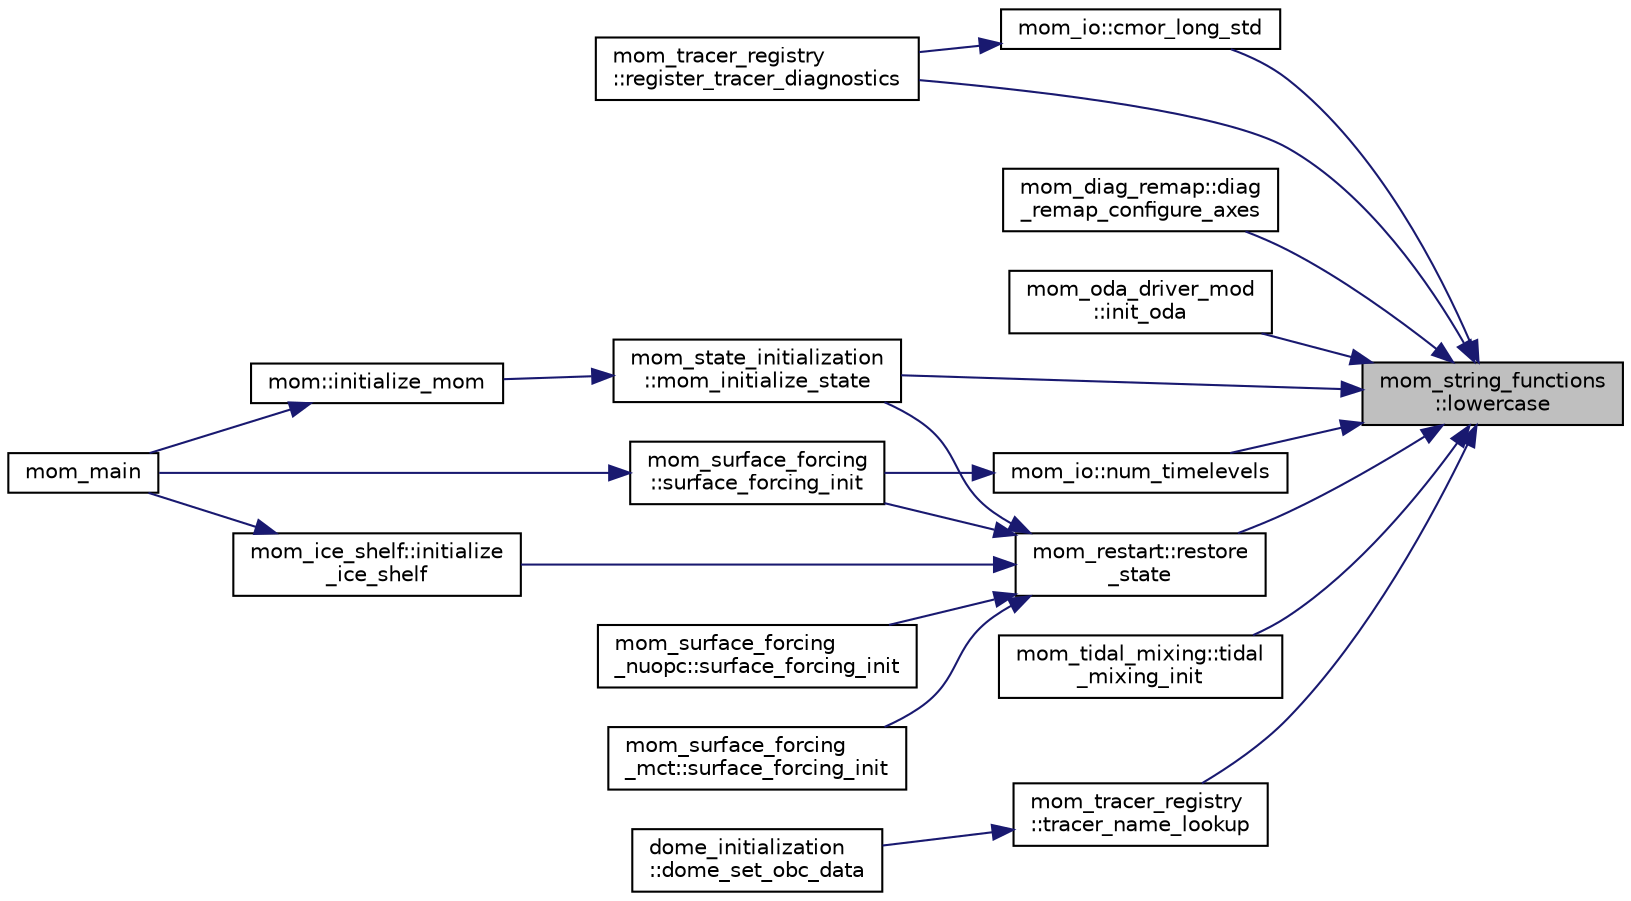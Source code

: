 digraph "mom_string_functions::lowercase"
{
 // INTERACTIVE_SVG=YES
 // LATEX_PDF_SIZE
  edge [fontname="Helvetica",fontsize="10",labelfontname="Helvetica",labelfontsize="10"];
  node [fontname="Helvetica",fontsize="10",shape=record];
  rankdir="RL";
  Node1 [label="mom_string_functions\l::lowercase",height=0.2,width=0.4,color="black", fillcolor="grey75", style="filled", fontcolor="black",tooltip="Return a string in which all uppercase letters have been replaced by their lowercase counterparts."];
  Node1 -> Node2 [dir="back",color="midnightblue",fontsize="10",style="solid",fontname="Helvetica"];
  Node2 [label="mom_io::cmor_long_std",height=0.2,width=0.4,color="black", fillcolor="white", style="filled",URL="$namespacemom__io.html#ab4558f715ee39149cfe675832b7fa99d",tooltip="This function returns the CMOR standard name given a CMOR longname, based on the standard pattern of ..."];
  Node2 -> Node3 [dir="back",color="midnightblue",fontsize="10",style="solid",fontname="Helvetica"];
  Node3 [label="mom_tracer_registry\l::register_tracer_diagnostics",height=0.2,width=0.4,color="black", fillcolor="white", style="filled",URL="$namespacemom__tracer__registry.html#ac11b2e622e1faf6667d2203854203643",tooltip="register_tracer_diagnostics does a set of register_diag_field calls for any previously registered in ..."];
  Node1 -> Node4 [dir="back",color="midnightblue",fontsize="10",style="solid",fontname="Helvetica"];
  Node4 [label="mom_diag_remap::diag\l_remap_configure_axes",height=0.2,width=0.4,color="black", fillcolor="white", style="filled",URL="$namespacemom__diag__remap.html#a0f3324e591a16e1ef6e3fc7b9f800270",tooltip="Configure the vertical axes for a diagnostic remapping control structure. Reads a configuration param..."];
  Node1 -> Node5 [dir="back",color="midnightblue",fontsize="10",style="solid",fontname="Helvetica"];
  Node5 [label="mom_oda_driver_mod\l::init_oda",height=0.2,width=0.4,color="black", fillcolor="white", style="filled",URL="$namespacemom__oda__driver__mod.html#aaaf67b8d0e0db3ba3dfe09e24d2b8b24",tooltip="initialize First_guess (prior) and Analysis grid information for all ensemble members"];
  Node1 -> Node6 [dir="back",color="midnightblue",fontsize="10",style="solid",fontname="Helvetica"];
  Node6 [label="mom_state_initialization\l::mom_initialize_state",height=0.2,width=0.4,color="black", fillcolor="white", style="filled",URL="$namespacemom__state__initialization.html#a81503d4f1855cb185f122d6314e4f06c",tooltip="Initialize temporally evolving fields, either as initial conditions or by reading them from a restart..."];
  Node6 -> Node7 [dir="back",color="midnightblue",fontsize="10",style="solid",fontname="Helvetica"];
  Node7 [label="mom::initialize_mom",height=0.2,width=0.4,color="black", fillcolor="white", style="filled",URL="$namespacemom.html#a96708b16215666edbfa5b46228f3a200",tooltip="Initialize MOM, including memory allocation, setting up parameters and diagnostics,..."];
  Node7 -> Node8 [dir="back",color="midnightblue",fontsize="10",style="solid",fontname="Helvetica"];
  Node8 [label="mom_main",height=0.2,width=0.4,color="black", fillcolor="white", style="filled",URL="$MOM__driver_8F90.html#a08fffeb2d8e8acbf9ed4609be6d258c6",tooltip=" "];
  Node1 -> Node9 [dir="back",color="midnightblue",fontsize="10",style="solid",fontname="Helvetica"];
  Node9 [label="mom_io::num_timelevels",height=0.2,width=0.4,color="black", fillcolor="white", style="filled",URL="$namespacemom__io.html#a79952045e028c6882f5b04ea5a1a83f7",tooltip="This function determines how many time levels a variable has."];
  Node9 -> Node10 [dir="back",color="midnightblue",fontsize="10",style="solid",fontname="Helvetica"];
  Node10 [label="mom_surface_forcing\l::surface_forcing_init",height=0.2,width=0.4,color="black", fillcolor="white", style="filled",URL="$namespacemom__surface__forcing.html#a791cb2bd2daa4fd3f036b121995bfb6c",tooltip="Initialize the surface forcing module."];
  Node10 -> Node8 [dir="back",color="midnightblue",fontsize="10",style="solid",fontname="Helvetica"];
  Node1 -> Node3 [dir="back",color="midnightblue",fontsize="10",style="solid",fontname="Helvetica"];
  Node1 -> Node11 [dir="back",color="midnightblue",fontsize="10",style="solid",fontname="Helvetica"];
  Node11 [label="mom_restart::restore\l_state",height=0.2,width=0.4,color="black", fillcolor="white", style="filled",URL="$namespacemom__restart.html#aec60d8a437fc858db4a020f9985b449d",tooltip="restore_state reads the model state from previously generated files. All restart variables are read f..."];
  Node11 -> Node12 [dir="back",color="midnightblue",fontsize="10",style="solid",fontname="Helvetica"];
  Node12 [label="mom_ice_shelf::initialize\l_ice_shelf",height=0.2,width=0.4,color="black", fillcolor="white", style="filled",URL="$namespacemom__ice__shelf.html#a5990f9918493ff4984245eac74e5f4d9",tooltip="Initializes shelf model data, parameters and diagnostics."];
  Node12 -> Node8 [dir="back",color="midnightblue",fontsize="10",style="solid",fontname="Helvetica"];
  Node11 -> Node6 [dir="back",color="midnightblue",fontsize="10",style="solid",fontname="Helvetica"];
  Node11 -> Node13 [dir="back",color="midnightblue",fontsize="10",style="solid",fontname="Helvetica"];
  Node13 [label="mom_surface_forcing\l_nuopc::surface_forcing_init",height=0.2,width=0.4,color="black", fillcolor="white", style="filled",URL="$namespacemom__surface__forcing__nuopc.html#a06657bd6f01be304accc1f2e964fefa1",tooltip="Initialize the surface forcing, including setting parameters and allocating permanent memory."];
  Node11 -> Node14 [dir="back",color="midnightblue",fontsize="10",style="solid",fontname="Helvetica"];
  Node14 [label="mom_surface_forcing\l_mct::surface_forcing_init",height=0.2,width=0.4,color="black", fillcolor="white", style="filled",URL="$namespacemom__surface__forcing__mct.html#a9b444c1127c12220af99c66f7d38460d",tooltip="Initialize the surface forcing, including setting parameters and allocating permanent memory."];
  Node11 -> Node10 [dir="back",color="midnightblue",fontsize="10",style="solid",fontname="Helvetica"];
  Node1 -> Node15 [dir="back",color="midnightblue",fontsize="10",style="solid",fontname="Helvetica"];
  Node15 [label="mom_tidal_mixing::tidal\l_mixing_init",height=0.2,width=0.4,color="black", fillcolor="white", style="filled",URL="$namespacemom__tidal__mixing.html#a6278fe41ef74ac23ba02ae1540104c5f",tooltip="Initializes internal tidal dissipation scheme for diapycnal mixing."];
  Node1 -> Node16 [dir="back",color="midnightblue",fontsize="10",style="solid",fontname="Helvetica"];
  Node16 [label="mom_tracer_registry\l::tracer_name_lookup",height=0.2,width=0.4,color="black", fillcolor="white", style="filled",URL="$namespacemom__tracer__registry.html#a67e71e90d3747dd97a917f6541f39b56",tooltip="Find a tracer in the tracer registry by name."];
  Node16 -> Node17 [dir="back",color="midnightblue",fontsize="10",style="solid",fontname="Helvetica"];
  Node17 [label="dome_initialization\l::dome_set_obc_data",height=0.2,width=0.4,color="black", fillcolor="white", style="filled",URL="$namespacedome__initialization.html#a7f1f259541709210b38665ea779e623c",tooltip="This subroutine sets the properties of flow at open boundary conditions. This particular example is f..."];
}

